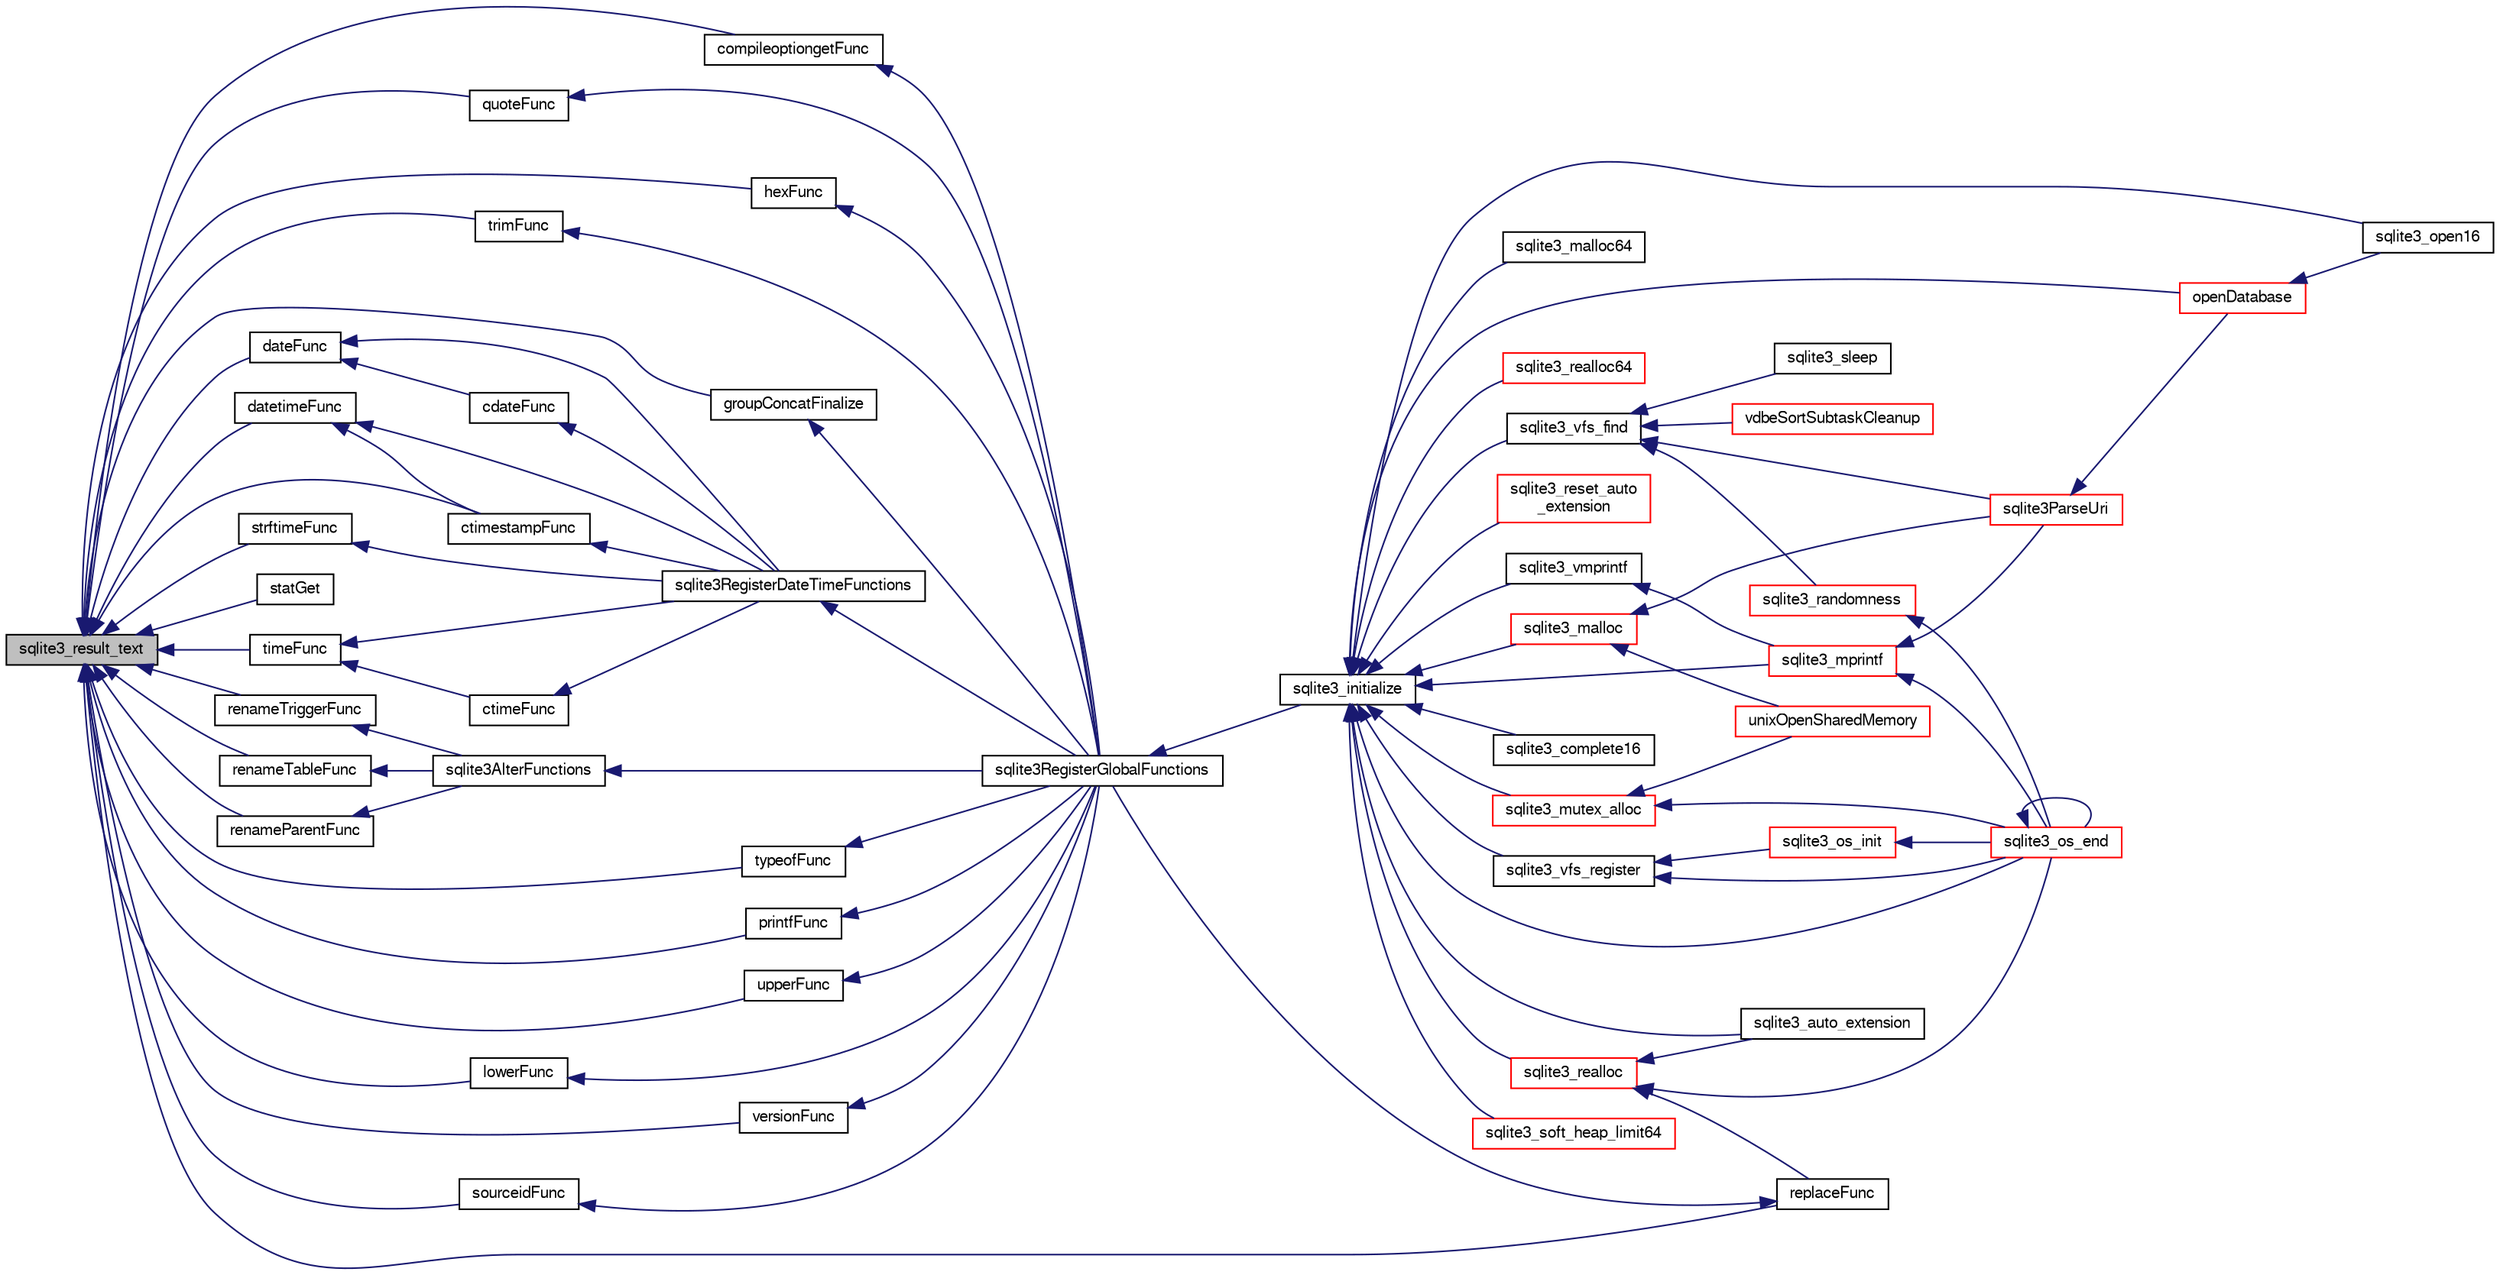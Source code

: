 digraph "sqlite3_result_text"
{
  edge [fontname="FreeSans",fontsize="10",labelfontname="FreeSans",labelfontsize="10"];
  node [fontname="FreeSans",fontsize="10",shape=record];
  rankdir="LR";
  Node74413 [label="sqlite3_result_text",height=0.2,width=0.4,color="black", fillcolor="grey75", style="filled", fontcolor="black"];
  Node74413 -> Node74414 [dir="back",color="midnightblue",fontsize="10",style="solid",fontname="FreeSans"];
  Node74414 [label="datetimeFunc",height=0.2,width=0.4,color="black", fillcolor="white", style="filled",URL="$sqlite3_8c.html#a9755493e1c5c377b5ea7078b4029c24a"];
  Node74414 -> Node74415 [dir="back",color="midnightblue",fontsize="10",style="solid",fontname="FreeSans"];
  Node74415 [label="ctimestampFunc",height=0.2,width=0.4,color="black", fillcolor="white", style="filled",URL="$sqlite3_8c.html#af66b08c4ab0dce0ff0c92a61b580f514"];
  Node74415 -> Node74416 [dir="back",color="midnightblue",fontsize="10",style="solid",fontname="FreeSans"];
  Node74416 [label="sqlite3RegisterDateTimeFunctions",height=0.2,width=0.4,color="black", fillcolor="white", style="filled",URL="$sqlite3_8c.html#a44405fdf6c4462912007f6602ecc0bb4"];
  Node74416 -> Node74417 [dir="back",color="midnightblue",fontsize="10",style="solid",fontname="FreeSans"];
  Node74417 [label="sqlite3RegisterGlobalFunctions",height=0.2,width=0.4,color="black", fillcolor="white", style="filled",URL="$sqlite3_8c.html#a9f75bd111010f29e1b8d74344473c4ec"];
  Node74417 -> Node74418 [dir="back",color="midnightblue",fontsize="10",style="solid",fontname="FreeSans"];
  Node74418 [label="sqlite3_initialize",height=0.2,width=0.4,color="black", fillcolor="white", style="filled",URL="$sqlite3_8h.html#ab0c0ee2d5d4cf8b28e9572296a8861df"];
  Node74418 -> Node74419 [dir="back",color="midnightblue",fontsize="10",style="solid",fontname="FreeSans"];
  Node74419 [label="sqlite3_vfs_find",height=0.2,width=0.4,color="black", fillcolor="white", style="filled",URL="$sqlite3_8h.html#ac201a26de3dfa1d6deb8069eb8d95627"];
  Node74419 -> Node74420 [dir="back",color="midnightblue",fontsize="10",style="solid",fontname="FreeSans"];
  Node74420 [label="sqlite3_randomness",height=0.2,width=0.4,color="red", fillcolor="white", style="filled",URL="$sqlite3_8h.html#aa452ad88657d4606e137b09c4e9315c7"];
  Node74420 -> Node74425 [dir="back",color="midnightblue",fontsize="10",style="solid",fontname="FreeSans"];
  Node74425 [label="sqlite3_os_end",height=0.2,width=0.4,color="red", fillcolor="white", style="filled",URL="$sqlite3_8h.html#a2288c95881ecca13d994e42b6a958906"];
  Node74425 -> Node74425 [dir="back",color="midnightblue",fontsize="10",style="solid",fontname="FreeSans"];
  Node74419 -> Node74823 [dir="back",color="midnightblue",fontsize="10",style="solid",fontname="FreeSans"];
  Node74823 [label="vdbeSortSubtaskCleanup",height=0.2,width=0.4,color="red", fillcolor="white", style="filled",URL="$sqlite3_8c.html#abc8ce4c3ef58cc10f5b27642aab32b30"];
  Node74419 -> Node74826 [dir="back",color="midnightblue",fontsize="10",style="solid",fontname="FreeSans"];
  Node74826 [label="sqlite3ParseUri",height=0.2,width=0.4,color="red", fillcolor="white", style="filled",URL="$sqlite3_8c.html#aaa912f29a67460d8b2186c97056e8767"];
  Node74826 -> Node74669 [dir="back",color="midnightblue",fontsize="10",style="solid",fontname="FreeSans"];
  Node74669 [label="openDatabase",height=0.2,width=0.4,color="red", fillcolor="white", style="filled",URL="$sqlite3_8c.html#a6a9c3bc3a64234e863413f41db473758"];
  Node74669 -> Node74672 [dir="back",color="midnightblue",fontsize="10",style="solid",fontname="FreeSans"];
  Node74672 [label="sqlite3_open16",height=0.2,width=0.4,color="black", fillcolor="white", style="filled",URL="$sqlite3_8h.html#adbc401bb96713f32e553db32f6f3ca33"];
  Node74419 -> Node74827 [dir="back",color="midnightblue",fontsize="10",style="solid",fontname="FreeSans"];
  Node74827 [label="sqlite3_sleep",height=0.2,width=0.4,color="black", fillcolor="white", style="filled",URL="$sqlite3_8h.html#ad0c133ddbbecb6433f3c6ebef8966efa"];
  Node74418 -> Node74828 [dir="back",color="midnightblue",fontsize="10",style="solid",fontname="FreeSans"];
  Node74828 [label="sqlite3_vfs_register",height=0.2,width=0.4,color="black", fillcolor="white", style="filled",URL="$sqlite3_8h.html#a7184b289ccd4c4c7200589137d88c4ae"];
  Node74828 -> Node74829 [dir="back",color="midnightblue",fontsize="10",style="solid",fontname="FreeSans"];
  Node74829 [label="sqlite3_os_init",height=0.2,width=0.4,color="red", fillcolor="white", style="filled",URL="$sqlite3_8h.html#acebc2290d00a32d3afe2361f2979038b"];
  Node74829 -> Node74425 [dir="back",color="midnightblue",fontsize="10",style="solid",fontname="FreeSans"];
  Node74828 -> Node74425 [dir="back",color="midnightblue",fontsize="10",style="solid",fontname="FreeSans"];
  Node74418 -> Node74831 [dir="back",color="midnightblue",fontsize="10",style="solid",fontname="FreeSans"];
  Node74831 [label="sqlite3_mutex_alloc",height=0.2,width=0.4,color="red", fillcolor="white", style="filled",URL="$sqlite3_8h.html#aa3f89418cd18e99596435c958b29b650"];
  Node74831 -> Node74832 [dir="back",color="midnightblue",fontsize="10",style="solid",fontname="FreeSans"];
  Node74832 [label="unixOpenSharedMemory",height=0.2,width=0.4,color="red", fillcolor="white", style="filled",URL="$sqlite3_8c.html#a30775afa2e08ca6ddc7853326afed7c7"];
  Node74831 -> Node74425 [dir="back",color="midnightblue",fontsize="10",style="solid",fontname="FreeSans"];
  Node74418 -> Node74904 [dir="back",color="midnightblue",fontsize="10",style="solid",fontname="FreeSans"];
  Node74904 [label="sqlite3_soft_heap_limit64",height=0.2,width=0.4,color="red", fillcolor="white", style="filled",URL="$sqlite3_8h.html#ab37b3a4d1652e3acb2c43d1252e6b852"];
  Node74418 -> Node74906 [dir="back",color="midnightblue",fontsize="10",style="solid",fontname="FreeSans"];
  Node74906 [label="sqlite3_malloc",height=0.2,width=0.4,color="red", fillcolor="white", style="filled",URL="$sqlite3_8h.html#a510e31845345737f17d86ce0b2328356"];
  Node74906 -> Node74832 [dir="back",color="midnightblue",fontsize="10",style="solid",fontname="FreeSans"];
  Node74906 -> Node74826 [dir="back",color="midnightblue",fontsize="10",style="solid",fontname="FreeSans"];
  Node74418 -> Node75171 [dir="back",color="midnightblue",fontsize="10",style="solid",fontname="FreeSans"];
  Node75171 [label="sqlite3_malloc64",height=0.2,width=0.4,color="black", fillcolor="white", style="filled",URL="$sqlite3_8h.html#a12b7ee85e539ea28c130c5c75b96a82a"];
  Node74418 -> Node75172 [dir="back",color="midnightblue",fontsize="10",style="solid",fontname="FreeSans"];
  Node75172 [label="sqlite3_realloc",height=0.2,width=0.4,color="red", fillcolor="white", style="filled",URL="$sqlite3_8h.html#a627f0eeface58024ef47403d8cc76b35"];
  Node75172 -> Node74425 [dir="back",color="midnightblue",fontsize="10",style="solid",fontname="FreeSans"];
  Node75172 -> Node75042 [dir="back",color="midnightblue",fontsize="10",style="solid",fontname="FreeSans"];
  Node75042 [label="replaceFunc",height=0.2,width=0.4,color="black", fillcolor="white", style="filled",URL="$sqlite3_8c.html#a752b98a7c55d204c397a4902b49b1ce4"];
  Node75042 -> Node74417 [dir="back",color="midnightblue",fontsize="10",style="solid",fontname="FreeSans"];
  Node75172 -> Node75188 [dir="back",color="midnightblue",fontsize="10",style="solid",fontname="FreeSans"];
  Node75188 [label="sqlite3_auto_extension",height=0.2,width=0.4,color="black", fillcolor="white", style="filled",URL="$sqlite3_8h.html#a85a95b45e94f6bcd52aa39b6acdb36d7"];
  Node74418 -> Node75190 [dir="back",color="midnightblue",fontsize="10",style="solid",fontname="FreeSans"];
  Node75190 [label="sqlite3_realloc64",height=0.2,width=0.4,color="red", fillcolor="white", style="filled",URL="$sqlite3_8h.html#afe88c85e9f864a3fd92941cad197245d"];
  Node74418 -> Node74981 [dir="back",color="midnightblue",fontsize="10",style="solid",fontname="FreeSans"];
  Node74981 [label="sqlite3_vmprintf",height=0.2,width=0.4,color="black", fillcolor="white", style="filled",URL="$sqlite3_8h.html#ac240de67ddf003828f16a6d9dd3fa3ca"];
  Node74981 -> Node74982 [dir="back",color="midnightblue",fontsize="10",style="solid",fontname="FreeSans"];
  Node74982 [label="sqlite3_mprintf",height=0.2,width=0.4,color="red", fillcolor="white", style="filled",URL="$sqlite3_8h.html#a9533933e57f7ccbb48c32041ce3a8862"];
  Node74982 -> Node74425 [dir="back",color="midnightblue",fontsize="10",style="solid",fontname="FreeSans"];
  Node74982 -> Node74826 [dir="back",color="midnightblue",fontsize="10",style="solid",fontname="FreeSans"];
  Node74418 -> Node74982 [dir="back",color="midnightblue",fontsize="10",style="solid",fontname="FreeSans"];
  Node74418 -> Node74425 [dir="back",color="midnightblue",fontsize="10",style="solid",fontname="FreeSans"];
  Node74418 -> Node75188 [dir="back",color="midnightblue",fontsize="10",style="solid",fontname="FreeSans"];
  Node74418 -> Node75285 [dir="back",color="midnightblue",fontsize="10",style="solid",fontname="FreeSans"];
  Node75285 [label="sqlite3_reset_auto\l_extension",height=0.2,width=0.4,color="red", fillcolor="white", style="filled",URL="$sqlite3_8h.html#ac33f4064ae6690cada7bdc89e8153ffc"];
  Node74418 -> Node75155 [dir="back",color="midnightblue",fontsize="10",style="solid",fontname="FreeSans"];
  Node75155 [label="sqlite3_complete16",height=0.2,width=0.4,color="black", fillcolor="white", style="filled",URL="$sqlite3_8h.html#a3260341c2ef82787acca48414a1d03a1"];
  Node74418 -> Node74669 [dir="back",color="midnightblue",fontsize="10",style="solid",fontname="FreeSans"];
  Node74418 -> Node74672 [dir="back",color="midnightblue",fontsize="10",style="solid",fontname="FreeSans"];
  Node74414 -> Node74416 [dir="back",color="midnightblue",fontsize="10",style="solid",fontname="FreeSans"];
  Node74413 -> Node74991 [dir="back",color="midnightblue",fontsize="10",style="solid",fontname="FreeSans"];
  Node74991 [label="timeFunc",height=0.2,width=0.4,color="black", fillcolor="white", style="filled",URL="$sqlite3_8c.html#aca881e4cda242c3a8f2256605cbf9e91"];
  Node74991 -> Node74992 [dir="back",color="midnightblue",fontsize="10",style="solid",fontname="FreeSans"];
  Node74992 [label="ctimeFunc",height=0.2,width=0.4,color="black", fillcolor="white", style="filled",URL="$sqlite3_8c.html#ad8e9781533516df5a0705e4b36155290"];
  Node74992 -> Node74416 [dir="back",color="midnightblue",fontsize="10",style="solid",fontname="FreeSans"];
  Node74991 -> Node74416 [dir="back",color="midnightblue",fontsize="10",style="solid",fontname="FreeSans"];
  Node74413 -> Node74993 [dir="back",color="midnightblue",fontsize="10",style="solid",fontname="FreeSans"];
  Node74993 [label="dateFunc",height=0.2,width=0.4,color="black", fillcolor="white", style="filled",URL="$sqlite3_8c.html#a0895a9abec96efb62b3c986a3c14ee32"];
  Node74993 -> Node74994 [dir="back",color="midnightblue",fontsize="10",style="solid",fontname="FreeSans"];
  Node74994 [label="cdateFunc",height=0.2,width=0.4,color="black", fillcolor="white", style="filled",URL="$sqlite3_8c.html#addf6dadca2fea72f90dfa99dbaa3da91"];
  Node74994 -> Node74416 [dir="back",color="midnightblue",fontsize="10",style="solid",fontname="FreeSans"];
  Node74993 -> Node74416 [dir="back",color="midnightblue",fontsize="10",style="solid",fontname="FreeSans"];
  Node74413 -> Node74995 [dir="back",color="midnightblue",fontsize="10",style="solid",fontname="FreeSans"];
  Node74995 [label="strftimeFunc",height=0.2,width=0.4,color="black", fillcolor="white", style="filled",URL="$sqlite3_8c.html#af531defbf93ba3aef96decedeafb344f"];
  Node74995 -> Node74416 [dir="back",color="midnightblue",fontsize="10",style="solid",fontname="FreeSans"];
  Node74413 -> Node74415 [dir="back",color="midnightblue",fontsize="10",style="solid",fontname="FreeSans"];
  Node74413 -> Node74914 [dir="back",color="midnightblue",fontsize="10",style="solid",fontname="FreeSans"];
  Node74914 [label="renameTableFunc",height=0.2,width=0.4,color="black", fillcolor="white", style="filled",URL="$sqlite3_8c.html#aad60fbd27dbc13ef0d06ac3f2d2fc594"];
  Node74914 -> Node74915 [dir="back",color="midnightblue",fontsize="10",style="solid",fontname="FreeSans"];
  Node74915 [label="sqlite3AlterFunctions",height=0.2,width=0.4,color="black", fillcolor="white", style="filled",URL="$sqlite3_8c.html#a4b5f51ee63825132199e65d41eabafb7"];
  Node74915 -> Node74417 [dir="back",color="midnightblue",fontsize="10",style="solid",fontname="FreeSans"];
  Node74413 -> Node74916 [dir="back",color="midnightblue",fontsize="10",style="solid",fontname="FreeSans"];
  Node74916 [label="renameParentFunc",height=0.2,width=0.4,color="black", fillcolor="white", style="filled",URL="$sqlite3_8c.html#a8d4f2e761693277684d0a9b45812b73d"];
  Node74916 -> Node74915 [dir="back",color="midnightblue",fontsize="10",style="solid",fontname="FreeSans"];
  Node74413 -> Node74917 [dir="back",color="midnightblue",fontsize="10",style="solid",fontname="FreeSans"];
  Node74917 [label="renameTriggerFunc",height=0.2,width=0.4,color="black", fillcolor="white", style="filled",URL="$sqlite3_8c.html#ad20a735ddb4907a5d46c017da75a3a12"];
  Node74917 -> Node74915 [dir="back",color="midnightblue",fontsize="10",style="solid",fontname="FreeSans"];
  Node74413 -> Node75142 [dir="back",color="midnightblue",fontsize="10",style="solid",fontname="FreeSans"];
  Node75142 [label="statGet",height=0.2,width=0.4,color="black", fillcolor="white", style="filled",URL="$sqlite3_8c.html#a6357fb6fa381df401d3be4ef3a93ec6e"];
  Node74413 -> Node75286 [dir="back",color="midnightblue",fontsize="10",style="solid",fontname="FreeSans"];
  Node75286 [label="typeofFunc",height=0.2,width=0.4,color="black", fillcolor="white", style="filled",URL="$sqlite3_8c.html#aba6c564ff0d6b017de448469d0fb243f"];
  Node75286 -> Node74417 [dir="back",color="midnightblue",fontsize="10",style="solid",fontname="FreeSans"];
  Node74413 -> Node75137 [dir="back",color="midnightblue",fontsize="10",style="solid",fontname="FreeSans"];
  Node75137 [label="printfFunc",height=0.2,width=0.4,color="black", fillcolor="white", style="filled",URL="$sqlite3_8c.html#a80ca21d434c7c5b6668bee721331dda8"];
  Node75137 -> Node74417 [dir="back",color="midnightblue",fontsize="10",style="solid",fontname="FreeSans"];
  Node74413 -> Node75037 [dir="back",color="midnightblue",fontsize="10",style="solid",fontname="FreeSans"];
  Node75037 [label="upperFunc",height=0.2,width=0.4,color="black", fillcolor="white", style="filled",URL="$sqlite3_8c.html#a8f26e491f9fd893cdb476c577f39f260"];
  Node75037 -> Node74417 [dir="back",color="midnightblue",fontsize="10",style="solid",fontname="FreeSans"];
  Node74413 -> Node75038 [dir="back",color="midnightblue",fontsize="10",style="solid",fontname="FreeSans"];
  Node75038 [label="lowerFunc",height=0.2,width=0.4,color="black", fillcolor="white", style="filled",URL="$sqlite3_8c.html#a37a07e2d7c0cb4c521e9c334596c89a7"];
  Node75038 -> Node74417 [dir="back",color="midnightblue",fontsize="10",style="solid",fontname="FreeSans"];
  Node74413 -> Node75287 [dir="back",color="midnightblue",fontsize="10",style="solid",fontname="FreeSans"];
  Node75287 [label="versionFunc",height=0.2,width=0.4,color="black", fillcolor="white", style="filled",URL="$sqlite3_8c.html#a258a294d68fbf7c6ba528921b2a721bc"];
  Node75287 -> Node74417 [dir="back",color="midnightblue",fontsize="10",style="solid",fontname="FreeSans"];
  Node74413 -> Node75288 [dir="back",color="midnightblue",fontsize="10",style="solid",fontname="FreeSans"];
  Node75288 [label="sourceidFunc",height=0.2,width=0.4,color="black", fillcolor="white", style="filled",URL="$sqlite3_8c.html#a3ff22be898cc17c2a45a7fa605892c4a"];
  Node75288 -> Node74417 [dir="back",color="midnightblue",fontsize="10",style="solid",fontname="FreeSans"];
  Node74413 -> Node75289 [dir="back",color="midnightblue",fontsize="10",style="solid",fontname="FreeSans"];
  Node75289 [label="compileoptiongetFunc",height=0.2,width=0.4,color="black", fillcolor="white", style="filled",URL="$sqlite3_8c.html#a9221f1bc427c499f548f1e50ad1033b0"];
  Node75289 -> Node74417 [dir="back",color="midnightblue",fontsize="10",style="solid",fontname="FreeSans"];
  Node74413 -> Node75040 [dir="back",color="midnightblue",fontsize="10",style="solid",fontname="FreeSans"];
  Node75040 [label="quoteFunc",height=0.2,width=0.4,color="black", fillcolor="white", style="filled",URL="$sqlite3_8c.html#a8e64c0ef376144dfad6a4a3d499056b8"];
  Node75040 -> Node74417 [dir="back",color="midnightblue",fontsize="10",style="solid",fontname="FreeSans"];
  Node74413 -> Node75041 [dir="back",color="midnightblue",fontsize="10",style="solid",fontname="FreeSans"];
  Node75041 [label="hexFunc",height=0.2,width=0.4,color="black", fillcolor="white", style="filled",URL="$sqlite3_8c.html#a2e2cd151b75b794723d7c4f30fe57c8b"];
  Node75041 -> Node74417 [dir="back",color="midnightblue",fontsize="10",style="solid",fontname="FreeSans"];
  Node74413 -> Node75042 [dir="back",color="midnightblue",fontsize="10",style="solid",fontname="FreeSans"];
  Node74413 -> Node75043 [dir="back",color="midnightblue",fontsize="10",style="solid",fontname="FreeSans"];
  Node75043 [label="trimFunc",height=0.2,width=0.4,color="black", fillcolor="white", style="filled",URL="$sqlite3_8c.html#afad56dbe7f08139a630156e644b14704"];
  Node75043 -> Node74417 [dir="back",color="midnightblue",fontsize="10",style="solid",fontname="FreeSans"];
  Node74413 -> Node75167 [dir="back",color="midnightblue",fontsize="10",style="solid",fontname="FreeSans"];
  Node75167 [label="groupConcatFinalize",height=0.2,width=0.4,color="black", fillcolor="white", style="filled",URL="$sqlite3_8c.html#afb7efd138b3092aa6a3e92e7f54b0f6a"];
  Node75167 -> Node74417 [dir="back",color="midnightblue",fontsize="10",style="solid",fontname="FreeSans"];
}
